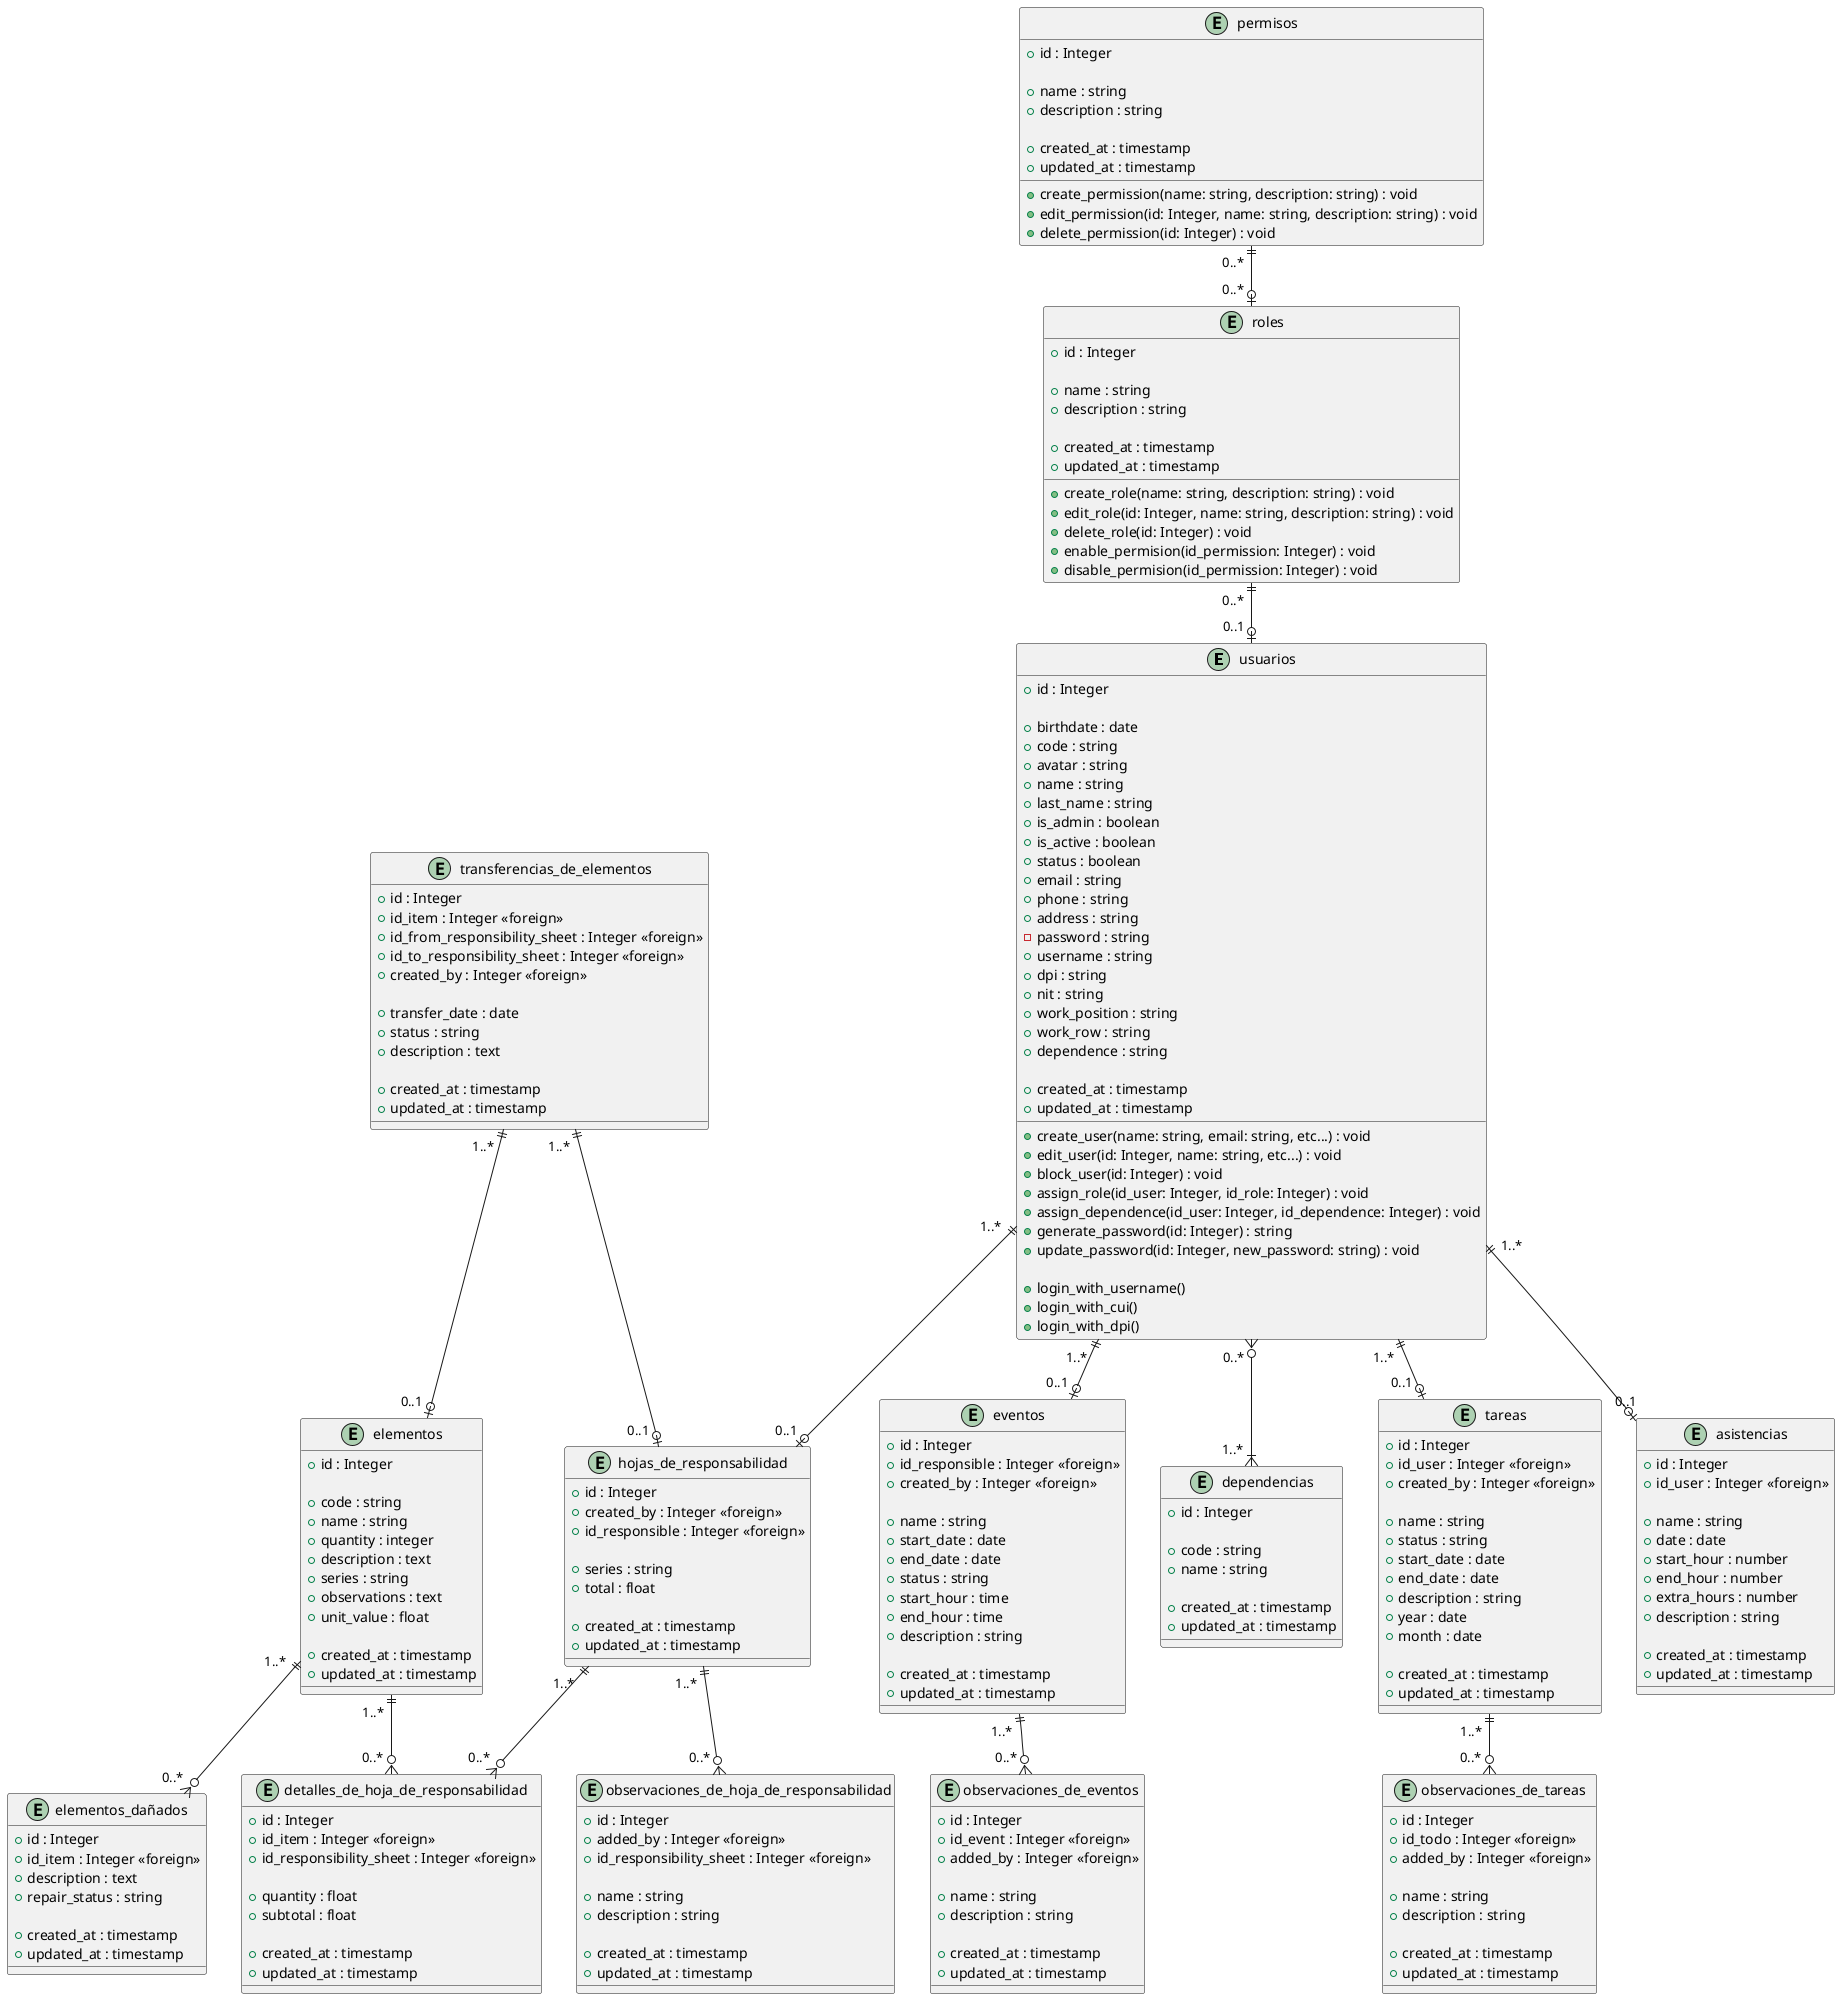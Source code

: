 @startuml "DC 02 - Diagrama de clases"

/' === Fuertes === '/
entity users as "usuarios" {
    +id : Integer

    +birthdate : date
    +code : string
    +avatar : string
    +name : string
    +last_name : string
    +is_admin : boolean
    +is_active : boolean
    +status : boolean
    +email : string
    +phone : string
    +address : string
    -password : string
    +username : string
    +dpi : string
    +nit : string
    +work_position : string
    +work_row : string
    +dependence : string

    +created_at : timestamp
    +updated_at : timestamp

    /' === Métodos === '/
    +create_user(name: string, email: string, etc...) : void
    +edit_user(id: Integer, name: string, etc...) : void
    +block_user(id: Integer) : void
    +assign_role(id_user: Integer, id_role: Integer) : void
    +assign_dependence(id_user: Integer, id_dependence: Integer) : void
    +generate_password(id: Integer) : string
    +update_password(id: Integer, new_password: string) : void

    +login_with_username()
    +login_with_cui()
    +login_with_dpi()
}

entity events as "eventos" {
    +id : Integer
    +id_responsible : Integer <<foreign>>
    +created_by : Integer <<foreign>>

    +name : string
    +start_date : date
    +end_date : date
    +status : string
    +start_hour : time
    +end_hour : time
    +description : string

    +created_at : timestamp
    +updated_at : timestamp
}

entity dependences as "dependencias" {
    +id : Integer

    +code : string
    +name : string

    +created_at : timestamp
    +updated_at : timestamp
}

entity items as "elementos" {
    +id : Integer

    +code : string
    +name : string
    +quantity : integer
    +description : text
    +series : string
    +observations : text
    +unit_value : float

    +created_at : timestamp
    +updated_at : timestamp
}

entity responsibility_sheets as "hojas_de_responsabilidad" {
    +id : Integer
    +created_by : Integer <<foreign>>
    +id_responsible : Integer <<foreign>>

    +series : string
    +total : float

    +created_at : timestamp
    +updated_at : timestamp
}

/' === Débiles === '/
entity todos as "tareas" {
    +id : Integer
    +id_user : Integer <<foreign>>
    +created_by : Integer <<foreign>>

    +name : string
    +status : string
    +start_date : date
    +end_date : date
    +description : string
    +year : date
    +month : date

    +created_at : timestamp
    +updated_at : timestamp
}

entity attendances as "asistencias" {
    +id : Integer
    +id_user : Integer <<foreign>>

    +name : string
    +date : date
    +start_hour : number
    +end_hour : number
    +extra_hours : number
    +description : string

    +created_at : timestamp
    +updated_at : timestamp
}

entity line_responsibility_sheets as "detalles_de_hoja_de_responsabilidad" {
    +id : Integer
    +id_item : Integer <<foreign>>
    +id_responsibility_sheet : Integer <<foreign>>

    +quantity : float
    +subtotal : float

    +created_at : timestamp
    +updated_at : timestamp
}

entity observation_responsibility_sheets as "observaciones_de_hoja_de_responsabilidad" {
    +id : Integer
    +added_by : Integer <<foreign>>
    +id_responsibility_sheet : Integer <<foreign>>

    +name : string
    +description : string

    +created_at : timestamp
    +updated_at : timestamp
}

entity roles as "roles" {
    +id : Integer

    +name : string
    +description : string

    +created_at : timestamp
    +updated_at : timestamp

    /' === Métodos === '/
    +create_role(name: string, description: string) : void
    +edit_role(id: Integer, name: string, description: string) : void
    +delete_role(id: Integer) : void
    +enable_permision(id_permission: Integer) : void
    +disable_permision(id_permission: Integer) : void
}

entity permissions as "permisos" {
    +id : Integer

    +name : string
    +description : string

    +created_at : timestamp
    +updated_at : timestamp

    /' === Métodos === '/
    +create_permission(name: string, description: string) : void
    +edit_permission(id: Integer, name: string, description: string) : void
    +delete_permission(id: Integer) : void
}

entity item_transfers as "transferencias_de_elementos" {
    +id : Integer
    +id_item : Integer <<foreign>>
    +id_from_responsibility_sheet : Integer <<foreign>>
    +id_to_responsibility_sheet : Integer <<foreign>>
    +created_by : Integer <<foreign>>

    +transfer_date : date
    +status : string
    +description : text

    +created_at : timestamp
    +updated_at : timestamp
}

entity observation_events as "observaciones_de_eventos" {
    +id : Integer
    +id_event : Integer <<foreign>>
    +added_by : Integer <<foreign>>

    +name : string
    +description : string

    +created_at : timestamp
    +updated_at : timestamp
}

entity observation_todos as "observaciones_de_tareas" {
    +id : Integer
    +id_todo : Integer <<foreign>>
    +added_by : Integer <<foreign>>

    +name : string
    +description : string

    +created_at : timestamp
    +updated_at : timestamp
}

entity damaged_items as "elementos_dañados" {
    +id : Integer
    +id_item : Integer <<foreign>>
    +description : text
    +repair_status : string

    +created_at : timestamp
    +updated_at : timestamp
}

/' === Relaciones === '/
users "  0..*  " }o--|{ "  1..*  " dependences
users "  1..*  " ||--o| "  0..1  " events
users "  1..*  " ||--o| "  0..1  " todos
users "  1..*  " ||--o| "  0..1  " attendances
users "  1..*  " ||--o| "  0..1  " responsibility_sheets

responsibility_sheets "  1..*  " ||--o{ "  0..*  " line_responsibility_sheets
responsibility_sheets "  1..*  " ||--o{ "  0..*  " observation_responsibility_sheets
items "  1..*  " ||--o{ "  0..*  " line_responsibility_sheets

roles "  0..*  " ||--o| "  0..1  " users
permissions "  0..*  " ||--o| "  0..*  " roles
item_transfers "  1..*  " ||--o| "  0..1  " items
item_transfers "  1..*  " ||--o| "  0..1  " responsibility_sheets

events "  1..*  " ||--o{ "  0..*  " observation_events
todos "  1..*  " ||--o{ "  0..*  " observation_todos

items "  1..*  " ||--o{ "  0..*  " damaged_items

@enduml

